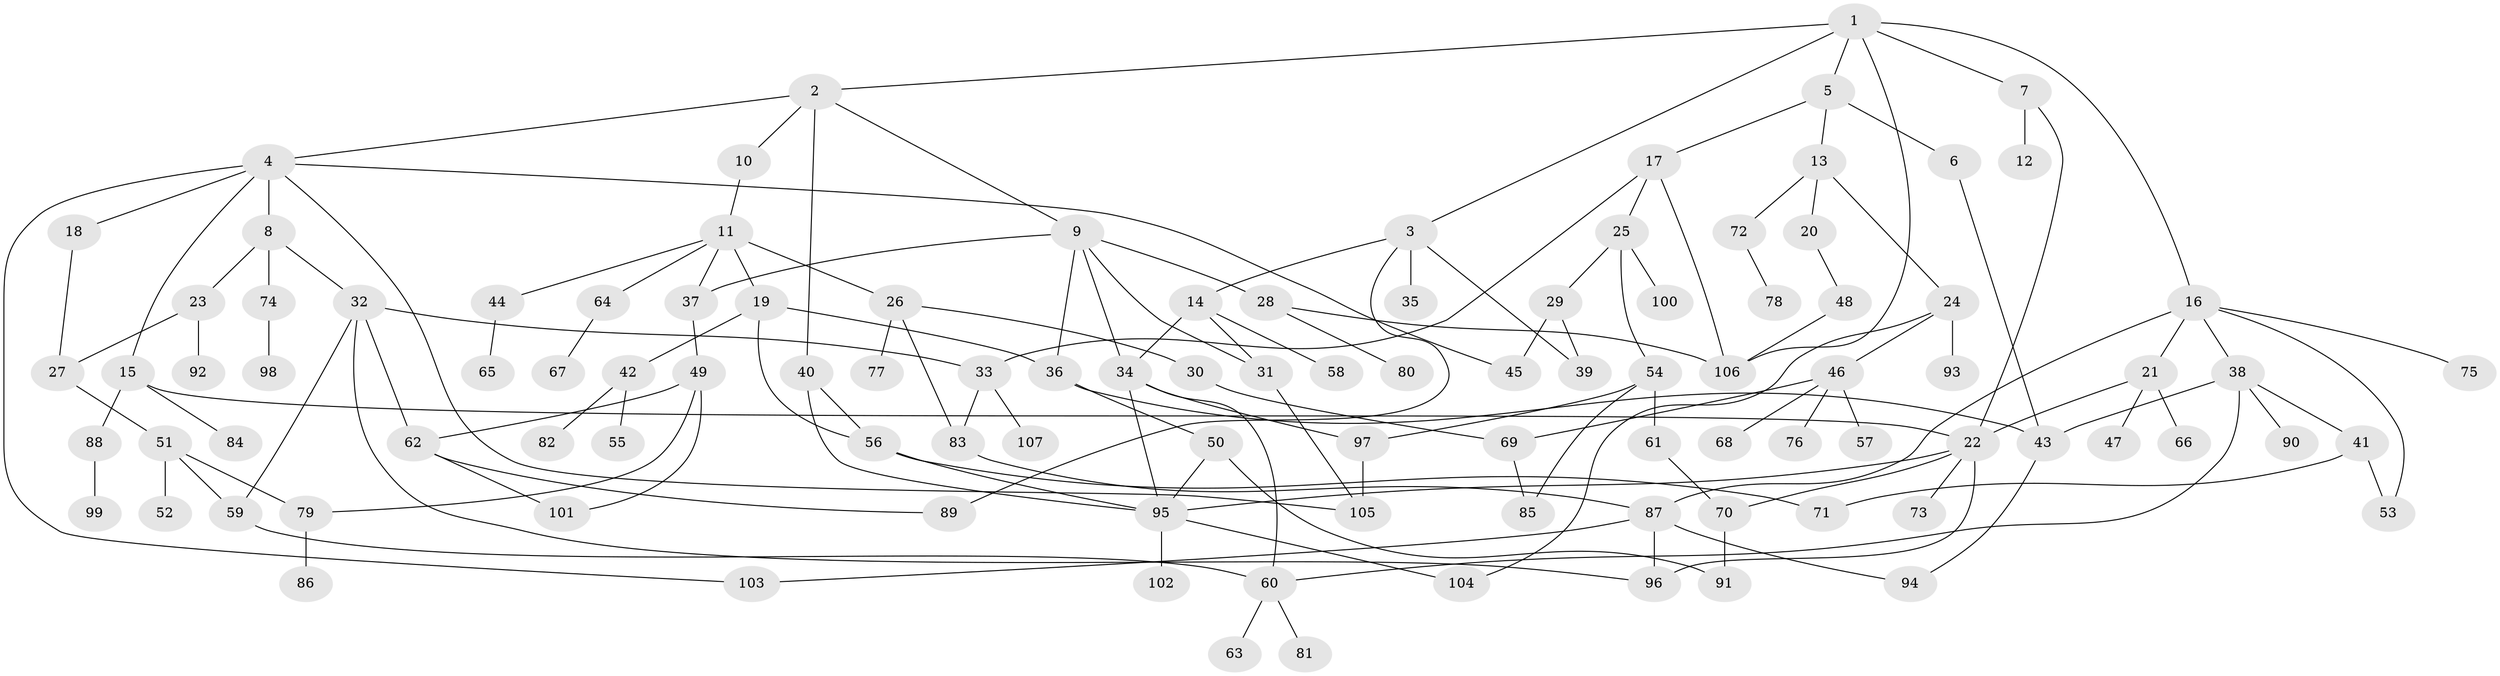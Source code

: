 // Generated by graph-tools (version 1.1) at 2025/00/03/09/25 03:00:58]
// undirected, 107 vertices, 149 edges
graph export_dot {
graph [start="1"]
  node [color=gray90,style=filled];
  1;
  2;
  3;
  4;
  5;
  6;
  7;
  8;
  9;
  10;
  11;
  12;
  13;
  14;
  15;
  16;
  17;
  18;
  19;
  20;
  21;
  22;
  23;
  24;
  25;
  26;
  27;
  28;
  29;
  30;
  31;
  32;
  33;
  34;
  35;
  36;
  37;
  38;
  39;
  40;
  41;
  42;
  43;
  44;
  45;
  46;
  47;
  48;
  49;
  50;
  51;
  52;
  53;
  54;
  55;
  56;
  57;
  58;
  59;
  60;
  61;
  62;
  63;
  64;
  65;
  66;
  67;
  68;
  69;
  70;
  71;
  72;
  73;
  74;
  75;
  76;
  77;
  78;
  79;
  80;
  81;
  82;
  83;
  84;
  85;
  86;
  87;
  88;
  89;
  90;
  91;
  92;
  93;
  94;
  95;
  96;
  97;
  98;
  99;
  100;
  101;
  102;
  103;
  104;
  105;
  106;
  107;
  1 -- 2;
  1 -- 3;
  1 -- 5;
  1 -- 7;
  1 -- 16;
  1 -- 106;
  2 -- 4;
  2 -- 9;
  2 -- 10;
  2 -- 40;
  3 -- 14;
  3 -- 35;
  3 -- 39;
  3 -- 89;
  4 -- 8;
  4 -- 15;
  4 -- 18;
  4 -- 45;
  4 -- 103;
  4 -- 105;
  5 -- 6;
  5 -- 13;
  5 -- 17;
  6 -- 43;
  7 -- 12;
  7 -- 22;
  8 -- 23;
  8 -- 32;
  8 -- 74;
  9 -- 28;
  9 -- 31;
  9 -- 36;
  9 -- 34;
  9 -- 37;
  10 -- 11;
  11 -- 19;
  11 -- 26;
  11 -- 37;
  11 -- 44;
  11 -- 64;
  13 -- 20;
  13 -- 24;
  13 -- 72;
  14 -- 34;
  14 -- 58;
  14 -- 31;
  15 -- 22;
  15 -- 84;
  15 -- 88;
  16 -- 21;
  16 -- 38;
  16 -- 75;
  16 -- 87;
  16 -- 53;
  17 -- 25;
  17 -- 106;
  17 -- 33;
  18 -- 27;
  19 -- 42;
  19 -- 56;
  19 -- 36;
  20 -- 48;
  21 -- 47;
  21 -- 66;
  21 -- 22;
  22 -- 70;
  22 -- 73;
  22 -- 96;
  22 -- 95;
  23 -- 92;
  23 -- 27;
  24 -- 46;
  24 -- 93;
  24 -- 104;
  25 -- 29;
  25 -- 54;
  25 -- 100;
  26 -- 30;
  26 -- 77;
  26 -- 83;
  27 -- 51;
  28 -- 80;
  28 -- 106;
  29 -- 39;
  29 -- 45;
  30 -- 69;
  31 -- 105;
  32 -- 33;
  32 -- 62;
  32 -- 96;
  32 -- 59;
  33 -- 107;
  33 -- 83;
  34 -- 95;
  34 -- 97;
  34 -- 60;
  36 -- 50;
  36 -- 43;
  37 -- 49;
  38 -- 41;
  38 -- 43;
  38 -- 60;
  38 -- 90;
  40 -- 95;
  40 -- 56;
  41 -- 53;
  41 -- 71;
  42 -- 55;
  42 -- 82;
  43 -- 94;
  44 -- 65;
  46 -- 57;
  46 -- 68;
  46 -- 69;
  46 -- 76;
  48 -- 106;
  49 -- 101;
  49 -- 79;
  49 -- 62;
  50 -- 91;
  50 -- 95;
  51 -- 52;
  51 -- 59;
  51 -- 79;
  54 -- 61;
  54 -- 85;
  54 -- 97;
  56 -- 95;
  56 -- 71;
  59 -- 60;
  60 -- 63;
  60 -- 81;
  61 -- 70;
  62 -- 89;
  62 -- 101;
  64 -- 67;
  69 -- 85;
  70 -- 91;
  72 -- 78;
  74 -- 98;
  79 -- 86;
  83 -- 87;
  87 -- 94;
  87 -- 96;
  87 -- 103;
  88 -- 99;
  95 -- 102;
  95 -- 104;
  97 -- 105;
}
